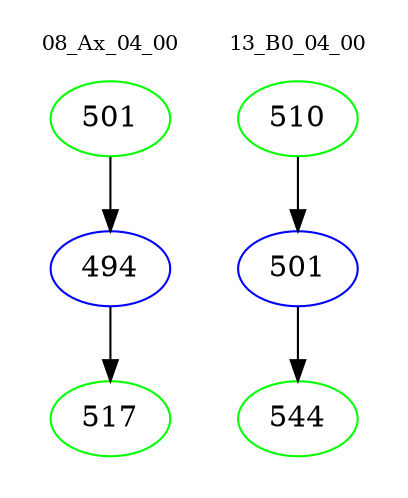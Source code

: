 digraph{
subgraph cluster_0 {
color = white
label = "08_Ax_04_00";
fontsize=10;
T0_501 [label="501", color="green"]
T0_501 -> T0_494 [color="black"]
T0_494 [label="494", color="blue"]
T0_494 -> T0_517 [color="black"]
T0_517 [label="517", color="green"]
}
subgraph cluster_1 {
color = white
label = "13_B0_04_00";
fontsize=10;
T1_510 [label="510", color="green"]
T1_510 -> T1_501 [color="black"]
T1_501 [label="501", color="blue"]
T1_501 -> T1_544 [color="black"]
T1_544 [label="544", color="green"]
}
}
